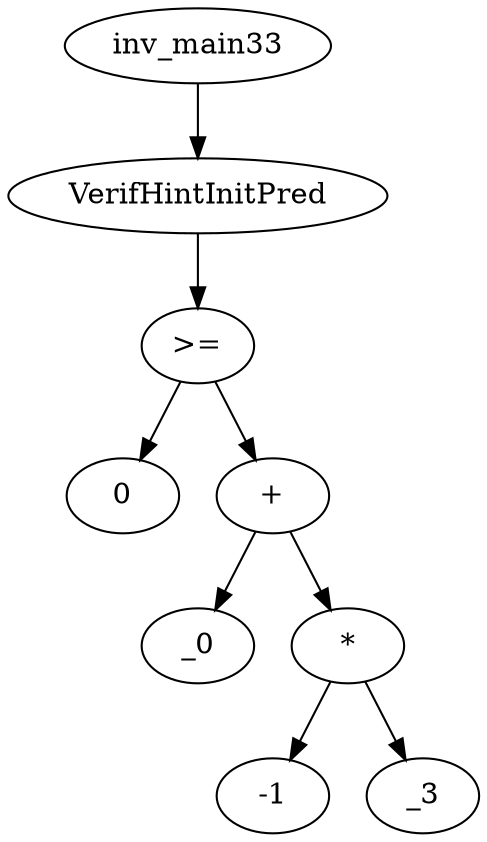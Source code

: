 digraph dag {
0 [label="inv_main33"];
1 [label="VerifHintInitPred"];
2 [label=">="];
3 [label="0"];
4 [label="+"];
5 [label="_0"];
6 [label="*"];
7 [label="-1"];
8 [label="_3"];
0->1
1->2
2->4
2 -> 3
4->6
4 -> 5
6->8
6 -> 7
}
